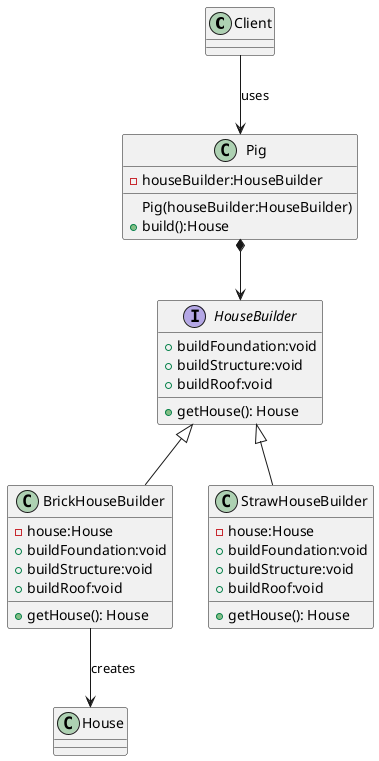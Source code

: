 @startuml

class Client {}

interface HouseBuilder {
+buildFoundation:void
+buildStructure:void
+buildRoof:void
+getHouse(): House
}

class BrickHouseBuilder {
-house:House
+buildFoundation:void
+buildStructure:void
+buildRoof:void
+getHouse(): House
}

class StrawHouseBuilder {
-house:House
+buildFoundation:void
+buildStructure:void
+buildRoof:void
+getHouse(): House
}

class House {
}

class Pig {
-houseBuilder:HouseBuilder
Pig(houseBuilder:HouseBuilder)
+build():House
}

HouseBuilder <|-- BrickHouseBuilder
HouseBuilder <|-- StrawHouseBuilder
BrickHouseBuilder --> House:creates
Pig *--> HouseBuilder
Client --> Pig: uses
@enduml